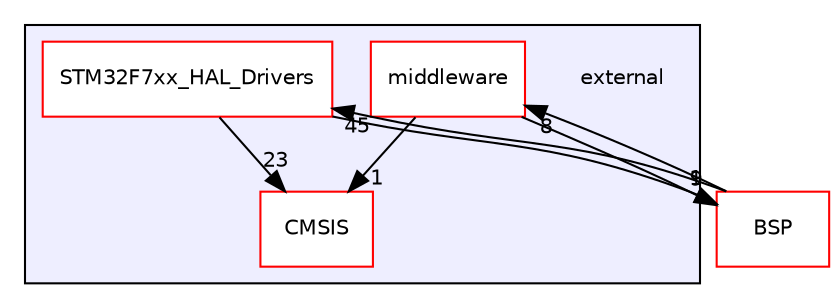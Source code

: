 digraph "/home/developer/mtrain-firmware/external" {
  compound=true
  node [ fontsize="10", fontname="Helvetica"];
  edge [ labelfontsize="10", labelfontname="Helvetica"];
  subgraph clusterdir_397d9aeee4af8edecac90968d93b57df {
    graph [ bgcolor="#eeeeff", pencolor="black", label="" URL="dir_397d9aeee4af8edecac90968d93b57df.html"];
    dir_397d9aeee4af8edecac90968d93b57df [shape=plaintext label="external"];
    dir_651c4281f36ab60688d2b827c8ad2c3b [shape=box label="CMSIS" color="red" fillcolor="white" style="filled" URL="dir_651c4281f36ab60688d2b827c8ad2c3b.html"];
    dir_90f7ee1bf3d9d22e5369ce24d2b55d10 [shape=box label="middleware" color="red" fillcolor="white" style="filled" URL="dir_90f7ee1bf3d9d22e5369ce24d2b55d10.html"];
    dir_d44dc8085d5faa6a792c35ee8daf1893 [shape=box label="STM32F7xx_HAL_Drivers" color="red" fillcolor="white" style="filled" URL="dir_d44dc8085d5faa6a792c35ee8daf1893.html"];
  }
  dir_350c8a3315b9de76597c9530ef31a96a [shape=box label="BSP" fillcolor="white" style="filled" color="red" URL="dir_350c8a3315b9de76597c9530ef31a96a.html"];
  dir_90f7ee1bf3d9d22e5369ce24d2b55d10->dir_651c4281f36ab60688d2b827c8ad2c3b [headlabel="1", labeldistance=1.5 headhref="dir_000033_000016.html"];
  dir_90f7ee1bf3d9d22e5369ce24d2b55d10->dir_350c8a3315b9de76597c9530ef31a96a [headlabel="9", labeldistance=1.5 headhref="dir_000033_000009.html"];
  dir_350c8a3315b9de76597c9530ef31a96a->dir_90f7ee1bf3d9d22e5369ce24d2b55d10 [headlabel="8", labeldistance=1.5 headhref="dir_000009_000033.html"];
  dir_350c8a3315b9de76597c9530ef31a96a->dir_d44dc8085d5faa6a792c35ee8daf1893 [headlabel="45", labeldistance=1.5 headhref="dir_000009_000079.html"];
  dir_d44dc8085d5faa6a792c35ee8daf1893->dir_651c4281f36ab60688d2b827c8ad2c3b [headlabel="23", labeldistance=1.5 headhref="dir_000079_000016.html"];
  dir_d44dc8085d5faa6a792c35ee8daf1893->dir_350c8a3315b9de76597c9530ef31a96a [headlabel="1", labeldistance=1.5 headhref="dir_000079_000009.html"];
}
